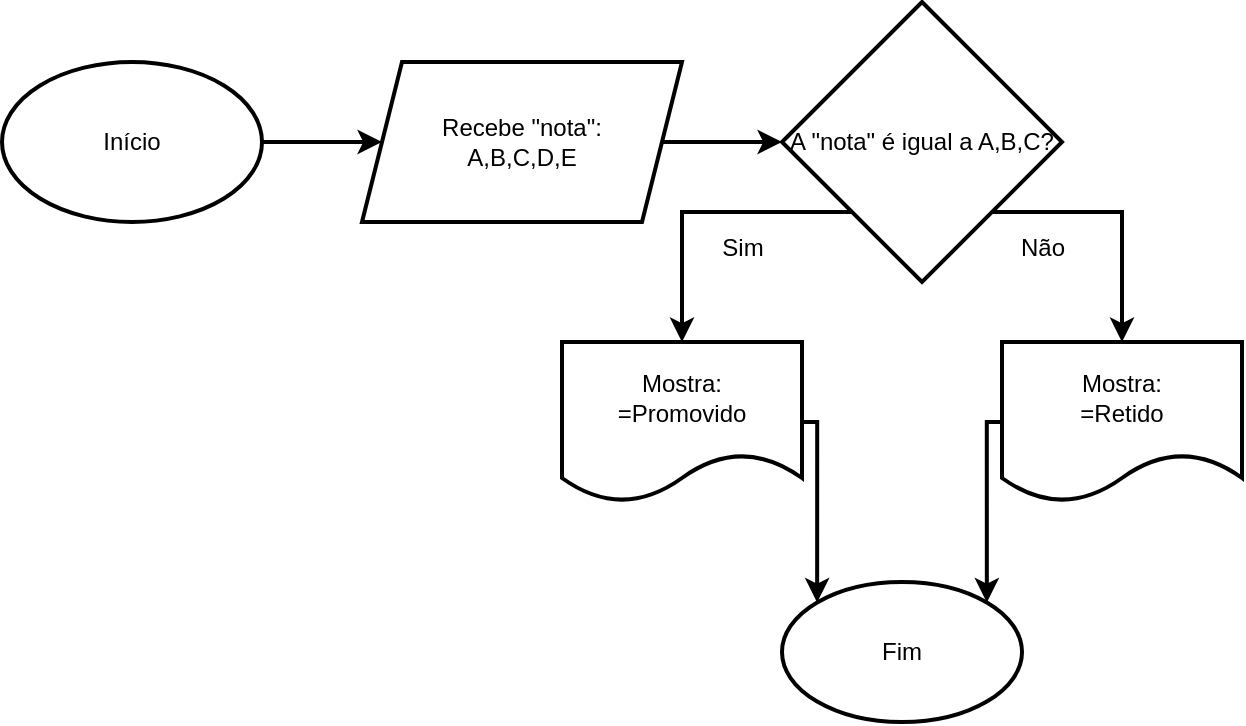<mxfile version="26.0.16">
  <diagram name="Page-1" id="DKQCENVJ7knnAqa02bN2">
    <mxGraphModel dx="768" dy="418" grid="1" gridSize="10" guides="1" tooltips="1" connect="1" arrows="1" fold="1" page="1" pageScale="1" pageWidth="850" pageHeight="1100" math="0" shadow="0">
      <root>
        <mxCell id="0" />
        <mxCell id="1" parent="0" />
        <mxCell id="PO5O308o9J2wlEK242Sw-4" value="" style="edgeStyle=orthogonalEdgeStyle;rounded=0;orthogonalLoop=1;jettySize=auto;html=1;strokeWidth=2;" edge="1" parent="1" source="PO5O308o9J2wlEK242Sw-1" target="PO5O308o9J2wlEK242Sw-2">
          <mxGeometry relative="1" as="geometry" />
        </mxCell>
        <mxCell id="PO5O308o9J2wlEK242Sw-1" value="Início" style="ellipse;whiteSpace=wrap;html=1;strokeWidth=2;" vertex="1" parent="1">
          <mxGeometry x="320" y="240" width="130" height="80" as="geometry" />
        </mxCell>
        <mxCell id="PO5O308o9J2wlEK242Sw-6" value="" style="edgeStyle=orthogonalEdgeStyle;rounded=0;orthogonalLoop=1;jettySize=auto;html=1;strokeWidth=2;" edge="1" parent="1" source="PO5O308o9J2wlEK242Sw-2" target="PO5O308o9J2wlEK242Sw-5">
          <mxGeometry relative="1" as="geometry" />
        </mxCell>
        <mxCell id="PO5O308o9J2wlEK242Sw-2" value="Recebe &quot;nota&quot;:&lt;br&gt;A,B,C,D,E" style="shape=parallelogram;perimeter=parallelogramPerimeter;whiteSpace=wrap;html=1;fixedSize=1;strokeWidth=2;" vertex="1" parent="1">
          <mxGeometry x="500" y="240" width="160" height="80" as="geometry" />
        </mxCell>
        <mxCell id="PO5O308o9J2wlEK242Sw-9" style="edgeStyle=orthogonalEdgeStyle;rounded=0;orthogonalLoop=1;jettySize=auto;html=1;exitX=0;exitY=1;exitDx=0;exitDy=0;entryX=0.5;entryY=0;entryDx=0;entryDy=0;strokeWidth=2;" edge="1" parent="1" source="PO5O308o9J2wlEK242Sw-5" target="PO5O308o9J2wlEK242Sw-7">
          <mxGeometry relative="1" as="geometry">
            <Array as="points">
              <mxPoint x="660" y="315" />
            </Array>
          </mxGeometry>
        </mxCell>
        <mxCell id="PO5O308o9J2wlEK242Sw-11" style="edgeStyle=orthogonalEdgeStyle;rounded=0;orthogonalLoop=1;jettySize=auto;html=1;exitX=1;exitY=1;exitDx=0;exitDy=0;entryX=0.5;entryY=0;entryDx=0;entryDy=0;strokeWidth=2;" edge="1" parent="1" source="PO5O308o9J2wlEK242Sw-5" target="PO5O308o9J2wlEK242Sw-8">
          <mxGeometry relative="1" as="geometry">
            <Array as="points">
              <mxPoint x="880" y="315" />
            </Array>
          </mxGeometry>
        </mxCell>
        <mxCell id="PO5O308o9J2wlEK242Sw-5" value="A &quot;nota&quot; é igual a A,B,C?" style="rhombus;whiteSpace=wrap;html=1;strokeWidth=2;" vertex="1" parent="1">
          <mxGeometry x="710" y="210" width="140" height="140" as="geometry" />
        </mxCell>
        <mxCell id="PO5O308o9J2wlEK242Sw-19" style="edgeStyle=orthogonalEdgeStyle;rounded=0;orthogonalLoop=1;jettySize=auto;html=1;exitX=1;exitY=0.5;exitDx=0;exitDy=0;entryX=0;entryY=0;entryDx=0;entryDy=0;strokeWidth=2;" edge="1" parent="1" source="PO5O308o9J2wlEK242Sw-7" target="PO5O308o9J2wlEK242Sw-14">
          <mxGeometry relative="1" as="geometry">
            <Array as="points">
              <mxPoint x="727" y="420" />
            </Array>
          </mxGeometry>
        </mxCell>
        <mxCell id="PO5O308o9J2wlEK242Sw-7" value="&lt;div&gt;Mostra:&lt;/div&gt;=Promovido" style="shape=document;whiteSpace=wrap;html=1;boundedLbl=1;strokeWidth=2;" vertex="1" parent="1">
          <mxGeometry x="600" y="380" width="120" height="80" as="geometry" />
        </mxCell>
        <mxCell id="PO5O308o9J2wlEK242Sw-20" style="edgeStyle=orthogonalEdgeStyle;rounded=0;orthogonalLoop=1;jettySize=auto;html=1;exitX=0;exitY=0.5;exitDx=0;exitDy=0;entryX=1;entryY=0;entryDx=0;entryDy=0;strokeWidth=2;" edge="1" parent="1" source="PO5O308o9J2wlEK242Sw-8" target="PO5O308o9J2wlEK242Sw-14">
          <mxGeometry relative="1" as="geometry">
            <Array as="points">
              <mxPoint x="813" y="420" />
            </Array>
          </mxGeometry>
        </mxCell>
        <mxCell id="PO5O308o9J2wlEK242Sw-8" value="&lt;div&gt;Mostra:&lt;/div&gt;=Retido" style="shape=document;whiteSpace=wrap;html=1;boundedLbl=1;strokeWidth=2;" vertex="1" parent="1">
          <mxGeometry x="820" y="380" width="120" height="80" as="geometry" />
        </mxCell>
        <mxCell id="PO5O308o9J2wlEK242Sw-12" value="Sim" style="text;html=1;align=center;verticalAlign=middle;resizable=0;points=[];autosize=1;strokeColor=none;fillColor=none;" vertex="1" parent="1">
          <mxGeometry x="670" y="318" width="40" height="30" as="geometry" />
        </mxCell>
        <mxCell id="PO5O308o9J2wlEK242Sw-13" value="Não" style="text;html=1;align=center;verticalAlign=middle;resizable=0;points=[];autosize=1;strokeColor=none;fillColor=none;" vertex="1" parent="1">
          <mxGeometry x="815" y="318" width="50" height="30" as="geometry" />
        </mxCell>
        <mxCell id="PO5O308o9J2wlEK242Sw-14" value="Fim" style="ellipse;whiteSpace=wrap;html=1;strokeWidth=2;" vertex="1" parent="1">
          <mxGeometry x="710" y="500" width="120" height="70" as="geometry" />
        </mxCell>
      </root>
    </mxGraphModel>
  </diagram>
</mxfile>
